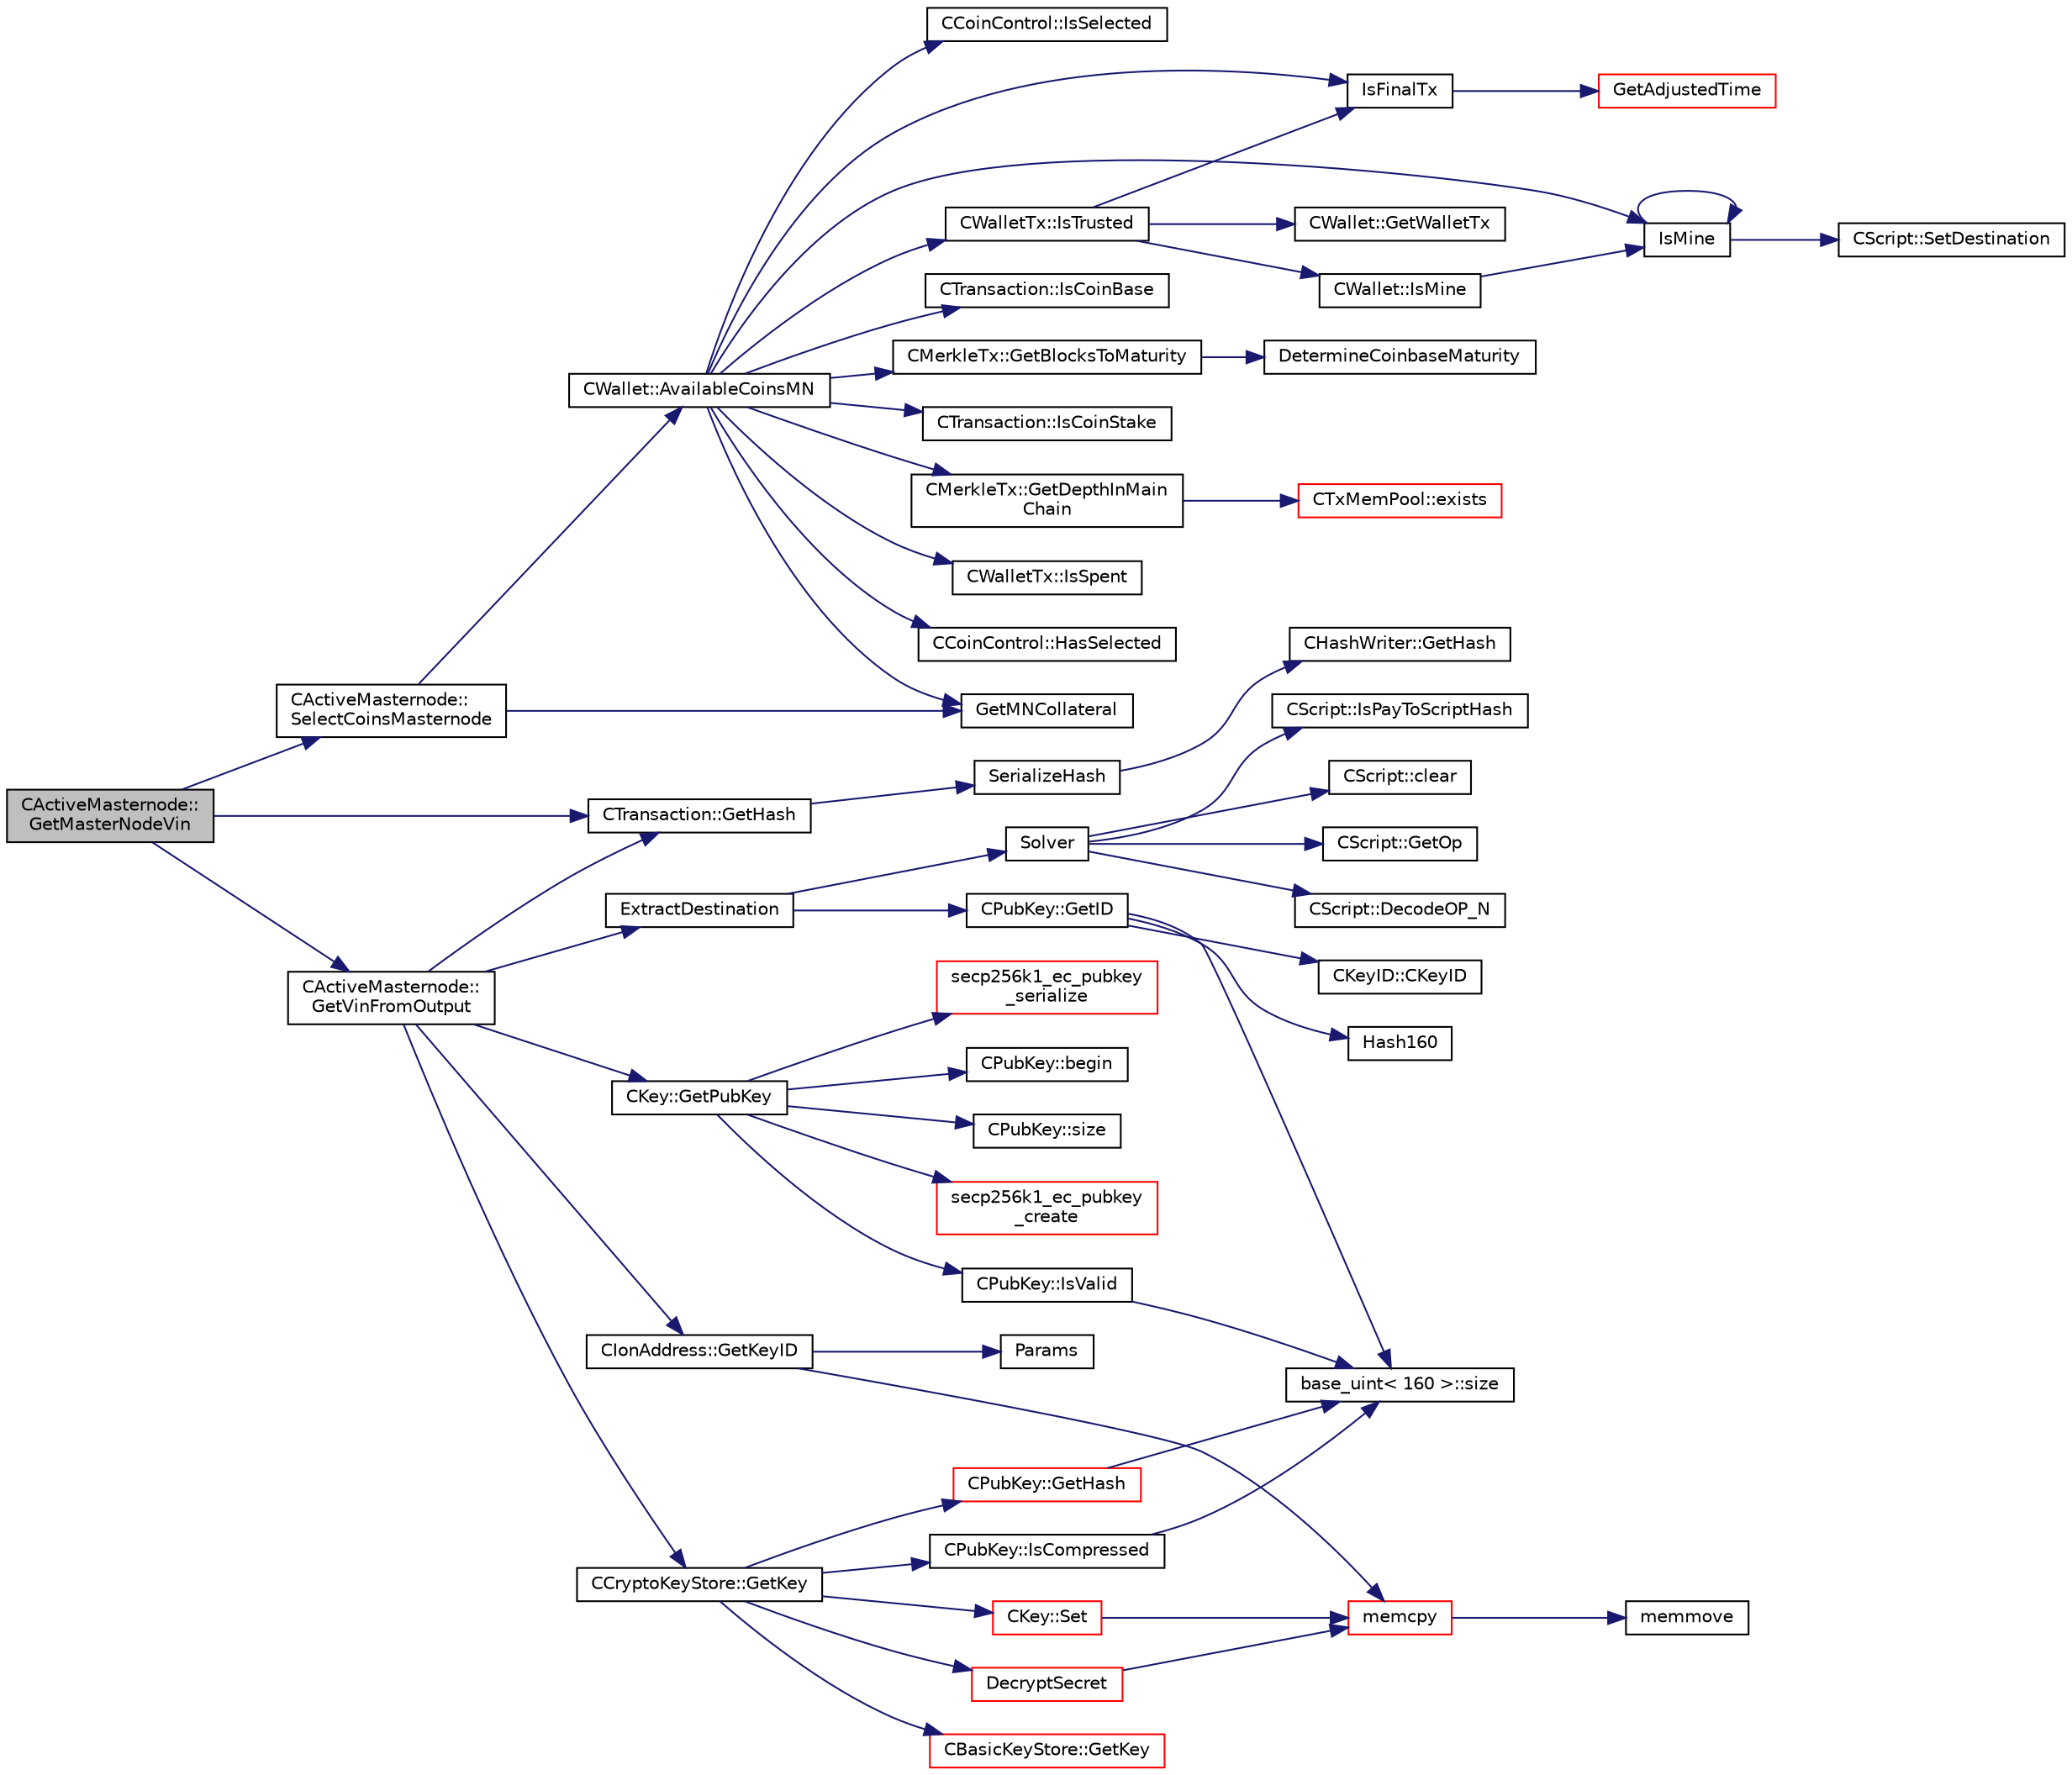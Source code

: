 digraph "CActiveMasternode::GetMasterNodeVin"
{
  edge [fontname="Helvetica",fontsize="10",labelfontname="Helvetica",labelfontsize="10"];
  node [fontname="Helvetica",fontsize="10",shape=record];
  rankdir="LR";
  Node335 [label="CActiveMasternode::\lGetMasterNodeVin",height=0.2,width=0.4,color="black", fillcolor="grey75", style="filled", fontcolor="black"];
  Node335 -> Node336 [color="midnightblue",fontsize="10",style="solid",fontname="Helvetica"];
  Node336 [label="CActiveMasternode::\lSelectCoinsMasternode",height=0.2,width=0.4,color="black", fillcolor="white", style="filled",URL="$d9/d29/class_c_active_masternode.html#ac4fc5fb1681bf0a0f3d30e706fb0577a"];
  Node336 -> Node337 [color="midnightblue",fontsize="10",style="solid",fontname="Helvetica"];
  Node337 [label="CWallet::AvailableCoinsMN",height=0.2,width=0.4,color="black", fillcolor="white", style="filled",URL="$d2/de5/class_c_wallet.html#a8ba0ffab3889fb1d3519d8578e26cb16"];
  Node337 -> Node338 [color="midnightblue",fontsize="10",style="solid",fontname="Helvetica"];
  Node338 [label="IsFinalTx",height=0.2,width=0.4,color="black", fillcolor="white", style="filled",URL="$df/d0a/main_8cpp.html#adc332cd7ac94e639bb4239618341be19"];
  Node338 -> Node339 [color="midnightblue",fontsize="10",style="solid",fontname="Helvetica"];
  Node339 [label="GetAdjustedTime",height=0.2,width=0.4,color="red", fillcolor="white", style="filled",URL="$df/d2d/util_8cpp.html#a09f81b9c7650f898cf3cf305b87547e6"];
  Node337 -> Node342 [color="midnightblue",fontsize="10",style="solid",fontname="Helvetica"];
  Node342 [label="CWalletTx::IsTrusted",height=0.2,width=0.4,color="black", fillcolor="white", style="filled",URL="$d6/d53/class_c_wallet_tx.html#a71efb0d5b5def8ae00a1d74b8741bfcb"];
  Node342 -> Node338 [color="midnightblue",fontsize="10",style="solid",fontname="Helvetica"];
  Node342 -> Node343 [color="midnightblue",fontsize="10",style="solid",fontname="Helvetica"];
  Node343 [label="CWallet::GetWalletTx",height=0.2,width=0.4,color="black", fillcolor="white", style="filled",URL="$d2/de5/class_c_wallet.html#ac496716bb889a5934fa27398aeb2330a"];
  Node342 -> Node344 [color="midnightblue",fontsize="10",style="solid",fontname="Helvetica"];
  Node344 [label="CWallet::IsMine",height=0.2,width=0.4,color="black", fillcolor="white", style="filled",URL="$d2/de5/class_c_wallet.html#a4eada57edc1c443564b8cc9b853d955c"];
  Node344 -> Node345 [color="midnightblue",fontsize="10",style="solid",fontname="Helvetica"];
  Node345 [label="IsMine",height=0.2,width=0.4,color="black", fillcolor="white", style="filled",URL="$dd/d0f/script_8cpp.html#adc59cf67d903c1ba1ef225561b85bfce"];
  Node345 -> Node346 [color="midnightblue",fontsize="10",style="solid",fontname="Helvetica"];
  Node346 [label="CScript::SetDestination",height=0.2,width=0.4,color="black", fillcolor="white", style="filled",URL="$d9/d4b/class_c_script.html#ad1b5a9077241aa06116040c4f1b7c31e"];
  Node345 -> Node345 [color="midnightblue",fontsize="10",style="solid",fontname="Helvetica"];
  Node337 -> Node347 [color="midnightblue",fontsize="10",style="solid",fontname="Helvetica"];
  Node347 [label="CTransaction::IsCoinBase",height=0.2,width=0.4,color="black", fillcolor="white", style="filled",URL="$df/d43/class_c_transaction.html#a96256e8ac1bf79ad9c057e48c41132dd"];
  Node337 -> Node348 [color="midnightblue",fontsize="10",style="solid",fontname="Helvetica"];
  Node348 [label="CMerkleTx::GetBlocksToMaturity",height=0.2,width=0.4,color="black", fillcolor="white", style="filled",URL="$d1/dff/class_c_merkle_tx.html#a69ebd437f7b44169659c3527fe73b6ab"];
  Node348 -> Node349 [color="midnightblue",fontsize="10",style="solid",fontname="Helvetica"];
  Node349 [label="DetermineCoinbaseMaturity",height=0.2,width=0.4,color="black", fillcolor="white", style="filled",URL="$d1/d08/proofs_8cpp.html#a97478c8207cae73889a6b1fbbc3c67e3",tooltip="Determine Coinbase Maturity (generally not a good idea - done so to increase speed) ..."];
  Node337 -> Node350 [color="midnightblue",fontsize="10",style="solid",fontname="Helvetica"];
  Node350 [label="CTransaction::IsCoinStake",height=0.2,width=0.4,color="black", fillcolor="white", style="filled",URL="$df/d43/class_c_transaction.html#ace4278a41a296d40dcf5fb2b9cf007ec"];
  Node337 -> Node351 [color="midnightblue",fontsize="10",style="solid",fontname="Helvetica"];
  Node351 [label="CMerkleTx::GetDepthInMain\lChain",height=0.2,width=0.4,color="black", fillcolor="white", style="filled",URL="$d1/dff/class_c_merkle_tx.html#a887a9f1a0b7fc64b43e42cec76b38ef9"];
  Node351 -> Node352 [color="midnightblue",fontsize="10",style="solid",fontname="Helvetica"];
  Node352 [label="CTxMemPool::exists",height=0.2,width=0.4,color="red", fillcolor="white", style="filled",URL="$db/d98/class_c_tx_mem_pool.html#a8b7a13b5289ab839d4460f41a7da9789"];
  Node337 -> Node354 [color="midnightblue",fontsize="10",style="solid",fontname="Helvetica"];
  Node354 [label="GetMNCollateral",height=0.2,width=0.4,color="black", fillcolor="white", style="filled",URL="$d4/dbf/main_8h.html#a7ecfeb5987564d84c46a6715d4c3a2df"];
  Node337 -> Node345 [color="midnightblue",fontsize="10",style="solid",fontname="Helvetica"];
  Node337 -> Node355 [color="midnightblue",fontsize="10",style="solid",fontname="Helvetica"];
  Node355 [label="CWalletTx::IsSpent",height=0.2,width=0.4,color="black", fillcolor="white", style="filled",URL="$d6/d53/class_c_wallet_tx.html#a6b01c779a9ddc9d3554b7ec1b770f512"];
  Node337 -> Node356 [color="midnightblue",fontsize="10",style="solid",fontname="Helvetica"];
  Node356 [label="CCoinControl::HasSelected",height=0.2,width=0.4,color="black", fillcolor="white", style="filled",URL="$dc/d48/class_c_coin_control.html#a20b259681a7c62b2119256a4862091ac"];
  Node337 -> Node357 [color="midnightblue",fontsize="10",style="solid",fontname="Helvetica"];
  Node357 [label="CCoinControl::IsSelected",height=0.2,width=0.4,color="black", fillcolor="white", style="filled",URL="$dc/d48/class_c_coin_control.html#adcd674d510015f3212e489ab6bd74067"];
  Node336 -> Node354 [color="midnightblue",fontsize="10",style="solid",fontname="Helvetica"];
  Node335 -> Node358 [color="midnightblue",fontsize="10",style="solid",fontname="Helvetica"];
  Node358 [label="CTransaction::GetHash",height=0.2,width=0.4,color="black", fillcolor="white", style="filled",URL="$df/d43/class_c_transaction.html#a0b46d80e82ca324e82c2ce3fc1492bfa"];
  Node358 -> Node359 [color="midnightblue",fontsize="10",style="solid",fontname="Helvetica"];
  Node359 [label="SerializeHash",height=0.2,width=0.4,color="black", fillcolor="white", style="filled",URL="$db/dfb/hash_8h.html#a6de694e43f17c62025c6883965b65e63"];
  Node359 -> Node360 [color="midnightblue",fontsize="10",style="solid",fontname="Helvetica"];
  Node360 [label="CHashWriter::GetHash",height=0.2,width=0.4,color="black", fillcolor="white", style="filled",URL="$d2/def/class_c_hash_writer.html#ae94a937211502eabf19477630090093a"];
  Node335 -> Node361 [color="midnightblue",fontsize="10",style="solid",fontname="Helvetica"];
  Node361 [label="CActiveMasternode::\lGetVinFromOutput",height=0.2,width=0.4,color="black", fillcolor="white", style="filled",URL="$d9/d29/class_c_active_masternode.html#abc2ae1e24001f80ace4bbea2b6453944"];
  Node361 -> Node358 [color="midnightblue",fontsize="10",style="solid",fontname="Helvetica"];
  Node361 -> Node362 [color="midnightblue",fontsize="10",style="solid",fontname="Helvetica"];
  Node362 [label="ExtractDestination",height=0.2,width=0.4,color="black", fillcolor="white", style="filled",URL="$dd/d0f/script_8cpp.html#a951f7e601746ae076afdf3169ecca2fc"];
  Node362 -> Node363 [color="midnightblue",fontsize="10",style="solid",fontname="Helvetica"];
  Node363 [label="Solver",height=0.2,width=0.4,color="black", fillcolor="white", style="filled",URL="$dd/d0f/script_8cpp.html#a6ee6be50bff44464e905680c6fcee6dc"];
  Node363 -> Node364 [color="midnightblue",fontsize="10",style="solid",fontname="Helvetica"];
  Node364 [label="CScript::IsPayToScriptHash",height=0.2,width=0.4,color="black", fillcolor="white", style="filled",URL="$d9/d4b/class_c_script.html#a0c3729c606d318923dc06f95d85a0971"];
  Node363 -> Node365 [color="midnightblue",fontsize="10",style="solid",fontname="Helvetica"];
  Node365 [label="CScript::clear",height=0.2,width=0.4,color="black", fillcolor="white", style="filled",URL="$d9/d4b/class_c_script.html#a7b2baf842621f07c4939408acf63377c"];
  Node363 -> Node366 [color="midnightblue",fontsize="10",style="solid",fontname="Helvetica"];
  Node366 [label="CScript::GetOp",height=0.2,width=0.4,color="black", fillcolor="white", style="filled",URL="$d9/d4b/class_c_script.html#a94635ed93d8d244ec3acfa83f9ecfe5f"];
  Node363 -> Node367 [color="midnightblue",fontsize="10",style="solid",fontname="Helvetica"];
  Node367 [label="CScript::DecodeOP_N",height=0.2,width=0.4,color="black", fillcolor="white", style="filled",URL="$d9/d4b/class_c_script.html#a7f975fca06b3e9a17da8ba23c7647e2e"];
  Node362 -> Node368 [color="midnightblue",fontsize="10",style="solid",fontname="Helvetica"];
  Node368 [label="CPubKey::GetID",height=0.2,width=0.4,color="black", fillcolor="white", style="filled",URL="$da/d4e/class_c_pub_key.html#a2675f7e6f72eff68e7a5227289feb021"];
  Node368 -> Node369 [color="midnightblue",fontsize="10",style="solid",fontname="Helvetica"];
  Node369 [label="CKeyID::CKeyID",height=0.2,width=0.4,color="black", fillcolor="white", style="filled",URL="$dd/d88/class_c_key_i_d.html#a01dbd3c37820a2ffe89d106c6a7cf53d"];
  Node368 -> Node370 [color="midnightblue",fontsize="10",style="solid",fontname="Helvetica"];
  Node370 [label="Hash160",height=0.2,width=0.4,color="black", fillcolor="white", style="filled",URL="$db/dfb/hash_8h.html#a4490f70ddae16e9e48460a0416a48a6b"];
  Node368 -> Node371 [color="midnightblue",fontsize="10",style="solid",fontname="Helvetica"];
  Node371 [label="base_uint\< 160 \>::size",height=0.2,width=0.4,color="black", fillcolor="white", style="filled",URL="$da/df7/classbase__uint.html#a1f49b034e686269601ea89b0319b8004"];
  Node361 -> Node372 [color="midnightblue",fontsize="10",style="solid",fontname="Helvetica"];
  Node372 [label="CIonAddress::GetKeyID",height=0.2,width=0.4,color="black", fillcolor="white", style="filled",URL="$d1/de4/class_c_ion_address.html#a39fc6281214567b569fac52ff718736c"];
  Node372 -> Node373 [color="midnightblue",fontsize="10",style="solid",fontname="Helvetica"];
  Node373 [label="Params",height=0.2,width=0.4,color="black", fillcolor="white", style="filled",URL="$df/dbf/chainparams_8cpp.html#ace5c5b706d71a324a417dd2db394fd4a",tooltip="Return the currently selected parameters. "];
  Node372 -> Node374 [color="midnightblue",fontsize="10",style="solid",fontname="Helvetica"];
  Node374 [label="memcpy",height=0.2,width=0.4,color="red", fillcolor="white", style="filled",URL="$d5/d9f/glibc__compat_8cpp.html#a0f46826ab0466591e136db24394923cf"];
  Node374 -> Node375 [color="midnightblue",fontsize="10",style="solid",fontname="Helvetica"];
  Node375 [label="memmove",height=0.2,width=0.4,color="black", fillcolor="white", style="filled",URL="$d5/d9f/glibc__compat_8cpp.html#a9778d49e9029dd75bc53ecbbf9f5e9a1"];
  Node361 -> Node377 [color="midnightblue",fontsize="10",style="solid",fontname="Helvetica"];
  Node377 [label="CCryptoKeyStore::GetKey",height=0.2,width=0.4,color="black", fillcolor="white", style="filled",URL="$db/dad/class_c_crypto_key_store.html#af46ec271fffb65a113702ba40a3738c8"];
  Node377 -> Node378 [color="midnightblue",fontsize="10",style="solid",fontname="Helvetica"];
  Node378 [label="CBasicKeyStore::GetKey",height=0.2,width=0.4,color="red", fillcolor="white", style="filled",URL="$db/db1/class_c_basic_key_store.html#a69328ee642e4234922356f59876e956d"];
  Node377 -> Node385 [color="midnightblue",fontsize="10",style="solid",fontname="Helvetica"];
  Node385 [label="DecryptSecret",height=0.2,width=0.4,color="red", fillcolor="white", style="filled",URL="$d3/d05/crypter_8cpp.html#aded00aa7498a7485a00e77a20856b3e4"];
  Node385 -> Node374 [color="midnightblue",fontsize="10",style="solid",fontname="Helvetica"];
  Node377 -> Node388 [color="midnightblue",fontsize="10",style="solid",fontname="Helvetica"];
  Node388 [label="CPubKey::GetHash",height=0.2,width=0.4,color="red", fillcolor="white", style="filled",URL="$da/d4e/class_c_pub_key.html#ab1aaa3f6085a3e9bc034d3e1269d870d"];
  Node388 -> Node371 [color="midnightblue",fontsize="10",style="solid",fontname="Helvetica"];
  Node377 -> Node390 [color="midnightblue",fontsize="10",style="solid",fontname="Helvetica"];
  Node390 [label="CKey::Set",height=0.2,width=0.4,color="red", fillcolor="white", style="filled",URL="$d2/d63/class_c_key.html#aaa13d5f08456bba094210c5eeabf64c8"];
  Node390 -> Node374 [color="midnightblue",fontsize="10",style="solid",fontname="Helvetica"];
  Node377 -> Node396 [color="midnightblue",fontsize="10",style="solid",fontname="Helvetica"];
  Node396 [label="CPubKey::IsCompressed",height=0.2,width=0.4,color="black", fillcolor="white", style="filled",URL="$da/d4e/class_c_pub_key.html#a25f8b70340ad20ddab0f80ec4cee9396"];
  Node396 -> Node371 [color="midnightblue",fontsize="10",style="solid",fontname="Helvetica"];
  Node361 -> Node397 [color="midnightblue",fontsize="10",style="solid",fontname="Helvetica"];
  Node397 [label="CKey::GetPubKey",height=0.2,width=0.4,color="black", fillcolor="white", style="filled",URL="$d2/d63/class_c_key.html#aa1085c59603a62db6ec776300f250337"];
  Node397 -> Node398 [color="midnightblue",fontsize="10",style="solid",fontname="Helvetica"];
  Node398 [label="secp256k1_ec_pubkey\l_create",height=0.2,width=0.4,color="red", fillcolor="white", style="filled",URL="$d7/dd3/secp256k1_8h.html#a7438071aa8a6dc4697abe4f4659f2161",tooltip="Compute the public key for a secret key. "];
  Node397 -> Node407 [color="midnightblue",fontsize="10",style="solid",fontname="Helvetica"];
  Node407 [label="secp256k1_ec_pubkey\l_serialize",height=0.2,width=0.4,color="red", fillcolor="white", style="filled",URL="$d7/dd3/secp256k1_8h.html#a34977bf00322e510e881160c421836d7",tooltip="Serialize a pubkey object into a serialized byte sequence. "];
  Node397 -> Node414 [color="midnightblue",fontsize="10",style="solid",fontname="Helvetica"];
  Node414 [label="CPubKey::begin",height=0.2,width=0.4,color="black", fillcolor="white", style="filled",URL="$da/d4e/class_c_pub_key.html#a859ab9909d68092d6d4fc739237ab358"];
  Node397 -> Node415 [color="midnightblue",fontsize="10",style="solid",fontname="Helvetica"];
  Node415 [label="CPubKey::size",height=0.2,width=0.4,color="black", fillcolor="white", style="filled",URL="$da/d4e/class_c_pub_key.html#a6bb28fcf0a5f799c69f5b7269363b309"];
  Node397 -> Node416 [color="midnightblue",fontsize="10",style="solid",fontname="Helvetica"];
  Node416 [label="CPubKey::IsValid",height=0.2,width=0.4,color="black", fillcolor="white", style="filled",URL="$da/d4e/class_c_pub_key.html#a4fa94293cf8577fd039b9a133f6c7f30"];
  Node416 -> Node371 [color="midnightblue",fontsize="10",style="solid",fontname="Helvetica"];
}
